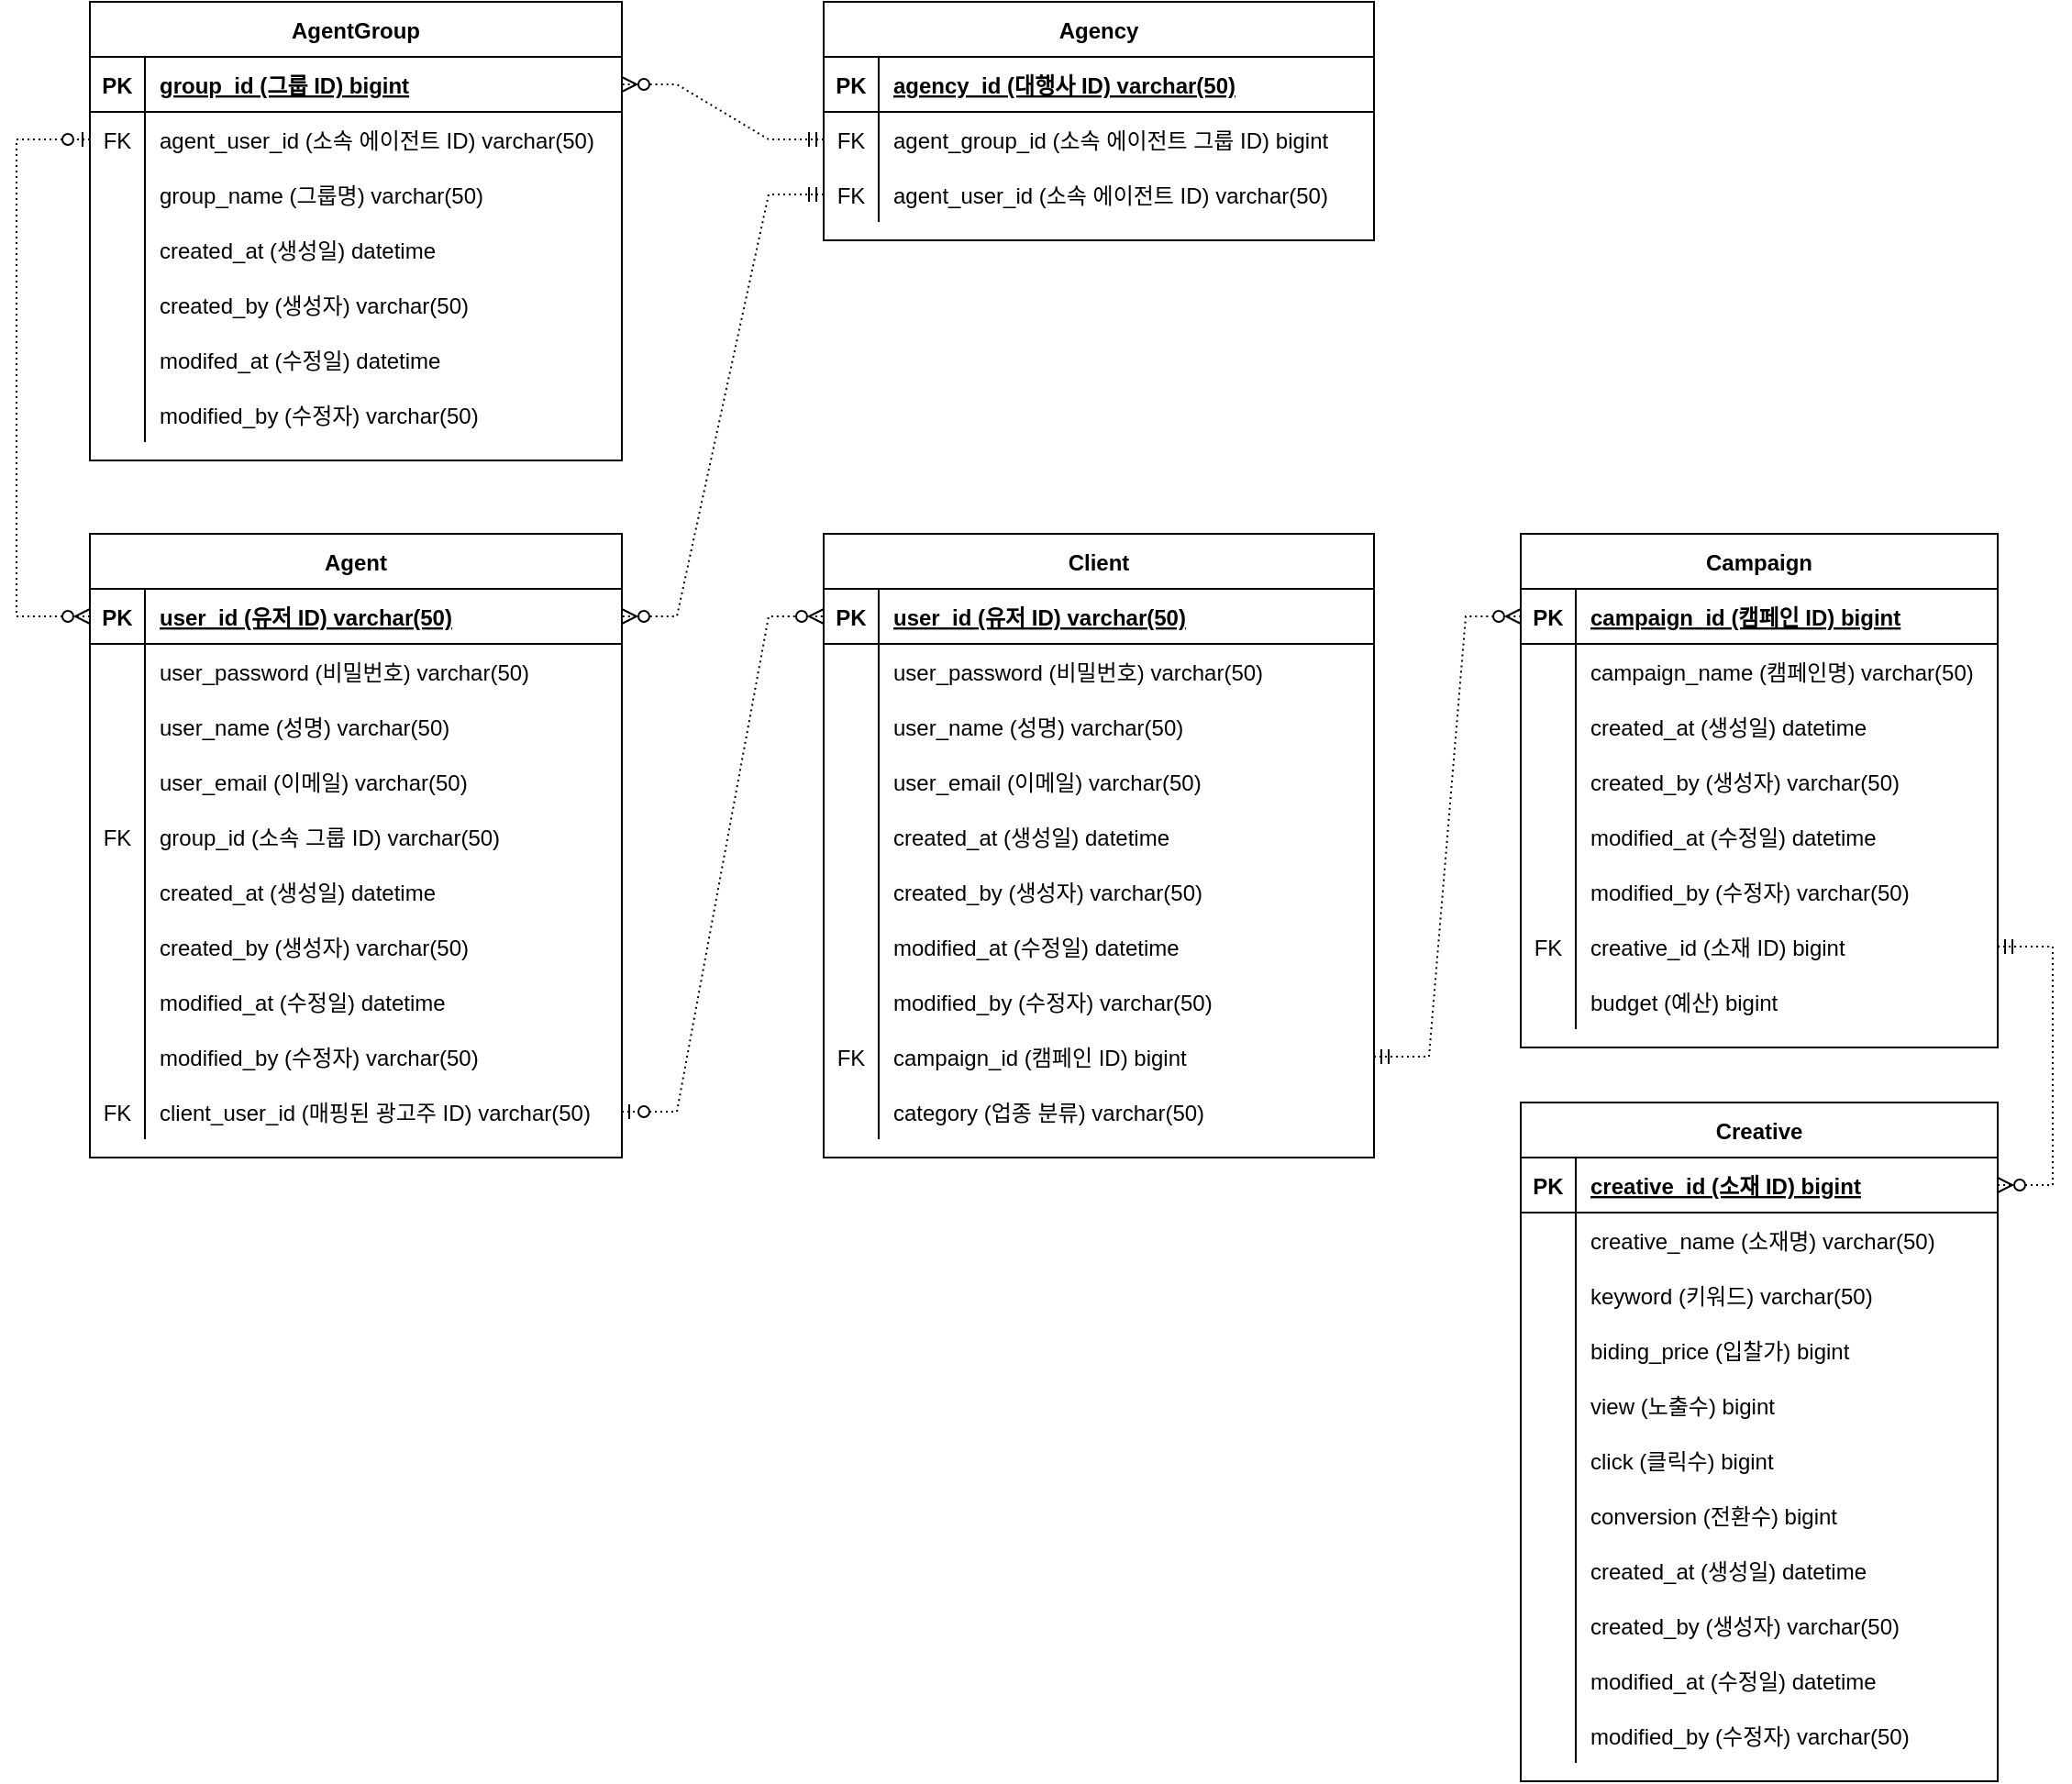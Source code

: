 <mxfile version="20.2.3" type="github">
  <diagram id="R2lEEEUBdFMjLlhIrx00" name="Page-1">
    <mxGraphModel dx="1778" dy="993" grid="1" gridSize="10" guides="1" tooltips="1" connect="1" arrows="1" fold="1" page="1" pageScale="1" pageWidth="850" pageHeight="1100" math="0" shadow="0" extFonts="Permanent Marker^https://fonts.googleapis.com/css?family=Permanent+Marker">
      <root>
        <mxCell id="0" />
        <mxCell id="1" parent="0" />
        <mxCell id="tr21hRnIbTpw8qnacZ-d-1" value="Agent" style="shape=table;startSize=30;container=1;collapsible=1;childLayout=tableLayout;fixedRows=1;rowLines=0;fontStyle=1;align=center;resizeLast=1;" vertex="1" parent="1">
          <mxGeometry x="90" y="370" width="290" height="340" as="geometry" />
        </mxCell>
        <mxCell id="tr21hRnIbTpw8qnacZ-d-2" value="" style="shape=tableRow;horizontal=0;startSize=0;swimlaneHead=0;swimlaneBody=0;fillColor=none;collapsible=0;dropTarget=0;points=[[0,0.5],[1,0.5]];portConstraint=eastwest;top=0;left=0;right=0;bottom=1;" vertex="1" parent="tr21hRnIbTpw8qnacZ-d-1">
          <mxGeometry y="30" width="290" height="30" as="geometry" />
        </mxCell>
        <mxCell id="tr21hRnIbTpw8qnacZ-d-3" value="PK" style="shape=partialRectangle;connectable=0;fillColor=none;top=0;left=0;bottom=0;right=0;fontStyle=1;overflow=hidden;" vertex="1" parent="tr21hRnIbTpw8qnacZ-d-2">
          <mxGeometry width="30" height="30" as="geometry">
            <mxRectangle width="30" height="30" as="alternateBounds" />
          </mxGeometry>
        </mxCell>
        <mxCell id="tr21hRnIbTpw8qnacZ-d-4" value="user_id (유저 ID) varchar(50)" style="shape=partialRectangle;connectable=0;fillColor=none;top=0;left=0;bottom=0;right=0;align=left;spacingLeft=6;fontStyle=5;overflow=hidden;" vertex="1" parent="tr21hRnIbTpw8qnacZ-d-2">
          <mxGeometry x="30" width="260" height="30" as="geometry">
            <mxRectangle width="260" height="30" as="alternateBounds" />
          </mxGeometry>
        </mxCell>
        <mxCell id="tr21hRnIbTpw8qnacZ-d-5" value="" style="shape=tableRow;horizontal=0;startSize=0;swimlaneHead=0;swimlaneBody=0;fillColor=none;collapsible=0;dropTarget=0;points=[[0,0.5],[1,0.5]];portConstraint=eastwest;top=0;left=0;right=0;bottom=0;" vertex="1" parent="tr21hRnIbTpw8qnacZ-d-1">
          <mxGeometry y="60" width="290" height="30" as="geometry" />
        </mxCell>
        <mxCell id="tr21hRnIbTpw8qnacZ-d-6" value="" style="shape=partialRectangle;connectable=0;fillColor=none;top=0;left=0;bottom=0;right=0;editable=1;overflow=hidden;" vertex="1" parent="tr21hRnIbTpw8qnacZ-d-5">
          <mxGeometry width="30" height="30" as="geometry">
            <mxRectangle width="30" height="30" as="alternateBounds" />
          </mxGeometry>
        </mxCell>
        <mxCell id="tr21hRnIbTpw8qnacZ-d-7" value="user_password (비밀번호) varchar(50)" style="shape=partialRectangle;connectable=0;fillColor=none;top=0;left=0;bottom=0;right=0;align=left;spacingLeft=6;overflow=hidden;" vertex="1" parent="tr21hRnIbTpw8qnacZ-d-5">
          <mxGeometry x="30" width="260" height="30" as="geometry">
            <mxRectangle width="260" height="30" as="alternateBounds" />
          </mxGeometry>
        </mxCell>
        <mxCell id="tr21hRnIbTpw8qnacZ-d-8" value="" style="shape=tableRow;horizontal=0;startSize=0;swimlaneHead=0;swimlaneBody=0;fillColor=none;collapsible=0;dropTarget=0;points=[[0,0.5],[1,0.5]];portConstraint=eastwest;top=0;left=0;right=0;bottom=0;" vertex="1" parent="tr21hRnIbTpw8qnacZ-d-1">
          <mxGeometry y="90" width="290" height="30" as="geometry" />
        </mxCell>
        <mxCell id="tr21hRnIbTpw8qnacZ-d-9" value="" style="shape=partialRectangle;connectable=0;fillColor=none;top=0;left=0;bottom=0;right=0;editable=1;overflow=hidden;" vertex="1" parent="tr21hRnIbTpw8qnacZ-d-8">
          <mxGeometry width="30" height="30" as="geometry">
            <mxRectangle width="30" height="30" as="alternateBounds" />
          </mxGeometry>
        </mxCell>
        <mxCell id="tr21hRnIbTpw8qnacZ-d-10" value="user_name (성명) varchar(50)" style="shape=partialRectangle;connectable=0;fillColor=none;top=0;left=0;bottom=0;right=0;align=left;spacingLeft=6;overflow=hidden;" vertex="1" parent="tr21hRnIbTpw8qnacZ-d-8">
          <mxGeometry x="30" width="260" height="30" as="geometry">
            <mxRectangle width="260" height="30" as="alternateBounds" />
          </mxGeometry>
        </mxCell>
        <mxCell id="tr21hRnIbTpw8qnacZ-d-11" value="" style="shape=tableRow;horizontal=0;startSize=0;swimlaneHead=0;swimlaneBody=0;fillColor=none;collapsible=0;dropTarget=0;points=[[0,0.5],[1,0.5]];portConstraint=eastwest;top=0;left=0;right=0;bottom=0;" vertex="1" parent="tr21hRnIbTpw8qnacZ-d-1">
          <mxGeometry y="120" width="290" height="30" as="geometry" />
        </mxCell>
        <mxCell id="tr21hRnIbTpw8qnacZ-d-12" value="" style="shape=partialRectangle;connectable=0;fillColor=none;top=0;left=0;bottom=0;right=0;editable=1;overflow=hidden;" vertex="1" parent="tr21hRnIbTpw8qnacZ-d-11">
          <mxGeometry width="30" height="30" as="geometry">
            <mxRectangle width="30" height="30" as="alternateBounds" />
          </mxGeometry>
        </mxCell>
        <mxCell id="tr21hRnIbTpw8qnacZ-d-13" value="user_email (이메일) varchar(50)" style="shape=partialRectangle;connectable=0;fillColor=none;top=0;left=0;bottom=0;right=0;align=left;spacingLeft=6;overflow=hidden;" vertex="1" parent="tr21hRnIbTpw8qnacZ-d-11">
          <mxGeometry x="30" width="260" height="30" as="geometry">
            <mxRectangle width="260" height="30" as="alternateBounds" />
          </mxGeometry>
        </mxCell>
        <mxCell id="tr21hRnIbTpw8qnacZ-d-23" value="" style="shape=tableRow;horizontal=0;startSize=0;swimlaneHead=0;swimlaneBody=0;fillColor=none;collapsible=0;dropTarget=0;points=[[0,0.5],[1,0.5]];portConstraint=eastwest;top=0;left=0;right=0;bottom=0;" vertex="1" parent="tr21hRnIbTpw8qnacZ-d-1">
          <mxGeometry y="150" width="290" height="30" as="geometry" />
        </mxCell>
        <mxCell id="tr21hRnIbTpw8qnacZ-d-24" value="FK" style="shape=partialRectangle;connectable=0;fillColor=none;top=0;left=0;bottom=0;right=0;editable=1;overflow=hidden;" vertex="1" parent="tr21hRnIbTpw8qnacZ-d-23">
          <mxGeometry width="30" height="30" as="geometry">
            <mxRectangle width="30" height="30" as="alternateBounds" />
          </mxGeometry>
        </mxCell>
        <mxCell id="tr21hRnIbTpw8qnacZ-d-25" value="group_id (소속 그룹 ID) varchar(50)" style="shape=partialRectangle;connectable=0;fillColor=none;top=0;left=0;bottom=0;right=0;align=left;spacingLeft=6;overflow=hidden;" vertex="1" parent="tr21hRnIbTpw8qnacZ-d-23">
          <mxGeometry x="30" width="260" height="30" as="geometry">
            <mxRectangle width="260" height="30" as="alternateBounds" />
          </mxGeometry>
        </mxCell>
        <mxCell id="tr21hRnIbTpw8qnacZ-d-42" value="" style="shape=tableRow;horizontal=0;startSize=0;swimlaneHead=0;swimlaneBody=0;fillColor=none;collapsible=0;dropTarget=0;points=[[0,0.5],[1,0.5]];portConstraint=eastwest;top=0;left=0;right=0;bottom=0;" vertex="1" parent="tr21hRnIbTpw8qnacZ-d-1">
          <mxGeometry y="180" width="290" height="30" as="geometry" />
        </mxCell>
        <mxCell id="tr21hRnIbTpw8qnacZ-d-43" value="" style="shape=partialRectangle;connectable=0;fillColor=none;top=0;left=0;bottom=0;right=0;editable=1;overflow=hidden;" vertex="1" parent="tr21hRnIbTpw8qnacZ-d-42">
          <mxGeometry width="30" height="30" as="geometry">
            <mxRectangle width="30" height="30" as="alternateBounds" />
          </mxGeometry>
        </mxCell>
        <mxCell id="tr21hRnIbTpw8qnacZ-d-44" value="created_at (생성일) datetime" style="shape=partialRectangle;connectable=0;fillColor=none;top=0;left=0;bottom=0;right=0;align=left;spacingLeft=6;overflow=hidden;" vertex="1" parent="tr21hRnIbTpw8qnacZ-d-42">
          <mxGeometry x="30" width="260" height="30" as="geometry">
            <mxRectangle width="260" height="30" as="alternateBounds" />
          </mxGeometry>
        </mxCell>
        <mxCell id="tr21hRnIbTpw8qnacZ-d-45" value="" style="shape=tableRow;horizontal=0;startSize=0;swimlaneHead=0;swimlaneBody=0;fillColor=none;collapsible=0;dropTarget=0;points=[[0,0.5],[1,0.5]];portConstraint=eastwest;top=0;left=0;right=0;bottom=0;" vertex="1" parent="tr21hRnIbTpw8qnacZ-d-1">
          <mxGeometry y="210" width="290" height="30" as="geometry" />
        </mxCell>
        <mxCell id="tr21hRnIbTpw8qnacZ-d-46" value="" style="shape=partialRectangle;connectable=0;fillColor=none;top=0;left=0;bottom=0;right=0;editable=1;overflow=hidden;" vertex="1" parent="tr21hRnIbTpw8qnacZ-d-45">
          <mxGeometry width="30" height="30" as="geometry">
            <mxRectangle width="30" height="30" as="alternateBounds" />
          </mxGeometry>
        </mxCell>
        <mxCell id="tr21hRnIbTpw8qnacZ-d-47" value="created_by (생성자) varchar(50)" style="shape=partialRectangle;connectable=0;fillColor=none;top=0;left=0;bottom=0;right=0;align=left;spacingLeft=6;overflow=hidden;" vertex="1" parent="tr21hRnIbTpw8qnacZ-d-45">
          <mxGeometry x="30" width="260" height="30" as="geometry">
            <mxRectangle width="260" height="30" as="alternateBounds" />
          </mxGeometry>
        </mxCell>
        <mxCell id="tr21hRnIbTpw8qnacZ-d-48" value="" style="shape=tableRow;horizontal=0;startSize=0;swimlaneHead=0;swimlaneBody=0;fillColor=none;collapsible=0;dropTarget=0;points=[[0,0.5],[1,0.5]];portConstraint=eastwest;top=0;left=0;right=0;bottom=0;" vertex="1" parent="tr21hRnIbTpw8qnacZ-d-1">
          <mxGeometry y="240" width="290" height="30" as="geometry" />
        </mxCell>
        <mxCell id="tr21hRnIbTpw8qnacZ-d-49" value="" style="shape=partialRectangle;connectable=0;fillColor=none;top=0;left=0;bottom=0;right=0;editable=1;overflow=hidden;" vertex="1" parent="tr21hRnIbTpw8qnacZ-d-48">
          <mxGeometry width="30" height="30" as="geometry">
            <mxRectangle width="30" height="30" as="alternateBounds" />
          </mxGeometry>
        </mxCell>
        <mxCell id="tr21hRnIbTpw8qnacZ-d-50" value="modified_at (수정일) datetime" style="shape=partialRectangle;connectable=0;fillColor=none;top=0;left=0;bottom=0;right=0;align=left;spacingLeft=6;overflow=hidden;" vertex="1" parent="tr21hRnIbTpw8qnacZ-d-48">
          <mxGeometry x="30" width="260" height="30" as="geometry">
            <mxRectangle width="260" height="30" as="alternateBounds" />
          </mxGeometry>
        </mxCell>
        <mxCell id="tr21hRnIbTpw8qnacZ-d-51" value="" style="shape=tableRow;horizontal=0;startSize=0;swimlaneHead=0;swimlaneBody=0;fillColor=none;collapsible=0;dropTarget=0;points=[[0,0.5],[1,0.5]];portConstraint=eastwest;top=0;left=0;right=0;bottom=0;" vertex="1" parent="tr21hRnIbTpw8qnacZ-d-1">
          <mxGeometry y="270" width="290" height="30" as="geometry" />
        </mxCell>
        <mxCell id="tr21hRnIbTpw8qnacZ-d-52" value="" style="shape=partialRectangle;connectable=0;fillColor=none;top=0;left=0;bottom=0;right=0;editable=1;overflow=hidden;" vertex="1" parent="tr21hRnIbTpw8qnacZ-d-51">
          <mxGeometry width="30" height="30" as="geometry">
            <mxRectangle width="30" height="30" as="alternateBounds" />
          </mxGeometry>
        </mxCell>
        <mxCell id="tr21hRnIbTpw8qnacZ-d-53" value="modified_by (수정자) varchar(50)" style="shape=partialRectangle;connectable=0;fillColor=none;top=0;left=0;bottom=0;right=0;align=left;spacingLeft=6;overflow=hidden;" vertex="1" parent="tr21hRnIbTpw8qnacZ-d-51">
          <mxGeometry x="30" width="260" height="30" as="geometry">
            <mxRectangle width="260" height="30" as="alternateBounds" />
          </mxGeometry>
        </mxCell>
        <mxCell id="tr21hRnIbTpw8qnacZ-d-186" value="" style="shape=tableRow;horizontal=0;startSize=0;swimlaneHead=0;swimlaneBody=0;fillColor=none;collapsible=0;dropTarget=0;points=[[0,0.5],[1,0.5]];portConstraint=eastwest;top=0;left=0;right=0;bottom=0;" vertex="1" parent="tr21hRnIbTpw8qnacZ-d-1">
          <mxGeometry y="300" width="290" height="30" as="geometry" />
        </mxCell>
        <mxCell id="tr21hRnIbTpw8qnacZ-d-187" value="FK" style="shape=partialRectangle;connectable=0;fillColor=none;top=0;left=0;bottom=0;right=0;editable=1;overflow=hidden;" vertex="1" parent="tr21hRnIbTpw8qnacZ-d-186">
          <mxGeometry width="30" height="30" as="geometry">
            <mxRectangle width="30" height="30" as="alternateBounds" />
          </mxGeometry>
        </mxCell>
        <mxCell id="tr21hRnIbTpw8qnacZ-d-188" value="client_user_id (매핑된 광고주 ID) varchar(50)" style="shape=partialRectangle;connectable=0;fillColor=none;top=0;left=0;bottom=0;right=0;align=left;spacingLeft=6;overflow=hidden;" vertex="1" parent="tr21hRnIbTpw8qnacZ-d-186">
          <mxGeometry x="30" width="260" height="30" as="geometry">
            <mxRectangle width="260" height="30" as="alternateBounds" />
          </mxGeometry>
        </mxCell>
        <mxCell id="tr21hRnIbTpw8qnacZ-d-26" value="AgentGroup" style="shape=table;startSize=30;container=1;collapsible=1;childLayout=tableLayout;fixedRows=1;rowLines=0;fontStyle=1;align=center;resizeLast=1;" vertex="1" parent="1">
          <mxGeometry x="90" y="80" width="290" height="250" as="geometry" />
        </mxCell>
        <mxCell id="tr21hRnIbTpw8qnacZ-d-27" value="" style="shape=tableRow;horizontal=0;startSize=0;swimlaneHead=0;swimlaneBody=0;fillColor=none;collapsible=0;dropTarget=0;points=[[0,0.5],[1,0.5]];portConstraint=eastwest;top=0;left=0;right=0;bottom=1;" vertex="1" parent="tr21hRnIbTpw8qnacZ-d-26">
          <mxGeometry y="30" width="290" height="30" as="geometry" />
        </mxCell>
        <mxCell id="tr21hRnIbTpw8qnacZ-d-28" value="PK" style="shape=partialRectangle;connectable=0;fillColor=none;top=0;left=0;bottom=0;right=0;fontStyle=1;overflow=hidden;" vertex="1" parent="tr21hRnIbTpw8qnacZ-d-27">
          <mxGeometry width="30" height="30" as="geometry">
            <mxRectangle width="30" height="30" as="alternateBounds" />
          </mxGeometry>
        </mxCell>
        <mxCell id="tr21hRnIbTpw8qnacZ-d-29" value="group_id (그룹 ID) bigint" style="shape=partialRectangle;connectable=0;fillColor=none;top=0;left=0;bottom=0;right=0;align=left;spacingLeft=6;fontStyle=5;overflow=hidden;" vertex="1" parent="tr21hRnIbTpw8qnacZ-d-27">
          <mxGeometry x="30" width="260" height="30" as="geometry">
            <mxRectangle width="260" height="30" as="alternateBounds" />
          </mxGeometry>
        </mxCell>
        <mxCell id="tr21hRnIbTpw8qnacZ-d-30" value="" style="shape=tableRow;horizontal=0;startSize=0;swimlaneHead=0;swimlaneBody=0;fillColor=none;collapsible=0;dropTarget=0;points=[[0,0.5],[1,0.5]];portConstraint=eastwest;top=0;left=0;right=0;bottom=0;" vertex="1" parent="tr21hRnIbTpw8qnacZ-d-26">
          <mxGeometry y="60" width="290" height="30" as="geometry" />
        </mxCell>
        <mxCell id="tr21hRnIbTpw8qnacZ-d-31" value="FK" style="shape=partialRectangle;connectable=0;fillColor=none;top=0;left=0;bottom=0;right=0;editable=1;overflow=hidden;" vertex="1" parent="tr21hRnIbTpw8qnacZ-d-30">
          <mxGeometry width="30" height="30" as="geometry">
            <mxRectangle width="30" height="30" as="alternateBounds" />
          </mxGeometry>
        </mxCell>
        <mxCell id="tr21hRnIbTpw8qnacZ-d-32" value="agent_user_id (소속 에이전트 ID) varchar(50)" style="shape=partialRectangle;connectable=0;fillColor=none;top=0;left=0;bottom=0;right=0;align=left;spacingLeft=6;overflow=hidden;" vertex="1" parent="tr21hRnIbTpw8qnacZ-d-30">
          <mxGeometry x="30" width="260" height="30" as="geometry">
            <mxRectangle width="260" height="30" as="alternateBounds" />
          </mxGeometry>
        </mxCell>
        <mxCell id="tr21hRnIbTpw8qnacZ-d-33" value="" style="shape=tableRow;horizontal=0;startSize=0;swimlaneHead=0;swimlaneBody=0;fillColor=none;collapsible=0;dropTarget=0;points=[[0,0.5],[1,0.5]];portConstraint=eastwest;top=0;left=0;right=0;bottom=0;" vertex="1" parent="tr21hRnIbTpw8qnacZ-d-26">
          <mxGeometry y="90" width="290" height="30" as="geometry" />
        </mxCell>
        <mxCell id="tr21hRnIbTpw8qnacZ-d-34" value="" style="shape=partialRectangle;connectable=0;fillColor=none;top=0;left=0;bottom=0;right=0;editable=1;overflow=hidden;" vertex="1" parent="tr21hRnIbTpw8qnacZ-d-33">
          <mxGeometry width="30" height="30" as="geometry">
            <mxRectangle width="30" height="30" as="alternateBounds" />
          </mxGeometry>
        </mxCell>
        <mxCell id="tr21hRnIbTpw8qnacZ-d-35" value="group_name (그룹명) varchar(50)" style="shape=partialRectangle;connectable=0;fillColor=none;top=0;left=0;bottom=0;right=0;align=left;spacingLeft=6;overflow=hidden;" vertex="1" parent="tr21hRnIbTpw8qnacZ-d-33">
          <mxGeometry x="30" width="260" height="30" as="geometry">
            <mxRectangle width="260" height="30" as="alternateBounds" />
          </mxGeometry>
        </mxCell>
        <mxCell id="tr21hRnIbTpw8qnacZ-d-36" value="" style="shape=tableRow;horizontal=0;startSize=0;swimlaneHead=0;swimlaneBody=0;fillColor=none;collapsible=0;dropTarget=0;points=[[0,0.5],[1,0.5]];portConstraint=eastwest;top=0;left=0;right=0;bottom=0;" vertex="1" parent="tr21hRnIbTpw8qnacZ-d-26">
          <mxGeometry y="120" width="290" height="30" as="geometry" />
        </mxCell>
        <mxCell id="tr21hRnIbTpw8qnacZ-d-37" value="" style="shape=partialRectangle;connectable=0;fillColor=none;top=0;left=0;bottom=0;right=0;editable=1;overflow=hidden;" vertex="1" parent="tr21hRnIbTpw8qnacZ-d-36">
          <mxGeometry width="30" height="30" as="geometry">
            <mxRectangle width="30" height="30" as="alternateBounds" />
          </mxGeometry>
        </mxCell>
        <mxCell id="tr21hRnIbTpw8qnacZ-d-38" value="created_at (생성일) datetime" style="shape=partialRectangle;connectable=0;fillColor=none;top=0;left=0;bottom=0;right=0;align=left;spacingLeft=6;overflow=hidden;" vertex="1" parent="tr21hRnIbTpw8qnacZ-d-36">
          <mxGeometry x="30" width="260" height="30" as="geometry">
            <mxRectangle width="260" height="30" as="alternateBounds" />
          </mxGeometry>
        </mxCell>
        <mxCell id="tr21hRnIbTpw8qnacZ-d-39" value="" style="shape=tableRow;horizontal=0;startSize=0;swimlaneHead=0;swimlaneBody=0;fillColor=none;collapsible=0;dropTarget=0;points=[[0,0.5],[1,0.5]];portConstraint=eastwest;top=0;left=0;right=0;bottom=0;" vertex="1" parent="tr21hRnIbTpw8qnacZ-d-26">
          <mxGeometry y="150" width="290" height="30" as="geometry" />
        </mxCell>
        <mxCell id="tr21hRnIbTpw8qnacZ-d-40" value="" style="shape=partialRectangle;connectable=0;fillColor=none;top=0;left=0;bottom=0;right=0;editable=1;overflow=hidden;" vertex="1" parent="tr21hRnIbTpw8qnacZ-d-39">
          <mxGeometry width="30" height="30" as="geometry">
            <mxRectangle width="30" height="30" as="alternateBounds" />
          </mxGeometry>
        </mxCell>
        <mxCell id="tr21hRnIbTpw8qnacZ-d-41" value="created_by (생성자) varchar(50)" style="shape=partialRectangle;connectable=0;fillColor=none;top=0;left=0;bottom=0;right=0;align=left;spacingLeft=6;overflow=hidden;" vertex="1" parent="tr21hRnIbTpw8qnacZ-d-39">
          <mxGeometry x="30" width="260" height="30" as="geometry">
            <mxRectangle width="260" height="30" as="alternateBounds" />
          </mxGeometry>
        </mxCell>
        <mxCell id="tr21hRnIbTpw8qnacZ-d-94" value="" style="shape=tableRow;horizontal=0;startSize=0;swimlaneHead=0;swimlaneBody=0;fillColor=none;collapsible=0;dropTarget=0;points=[[0,0.5],[1,0.5]];portConstraint=eastwest;top=0;left=0;right=0;bottom=0;" vertex="1" parent="tr21hRnIbTpw8qnacZ-d-26">
          <mxGeometry y="180" width="290" height="30" as="geometry" />
        </mxCell>
        <mxCell id="tr21hRnIbTpw8qnacZ-d-95" value="" style="shape=partialRectangle;connectable=0;fillColor=none;top=0;left=0;bottom=0;right=0;editable=1;overflow=hidden;" vertex="1" parent="tr21hRnIbTpw8qnacZ-d-94">
          <mxGeometry width="30" height="30" as="geometry">
            <mxRectangle width="30" height="30" as="alternateBounds" />
          </mxGeometry>
        </mxCell>
        <mxCell id="tr21hRnIbTpw8qnacZ-d-96" value="modifed_at (수정일) datetime" style="shape=partialRectangle;connectable=0;fillColor=none;top=0;left=0;bottom=0;right=0;align=left;spacingLeft=6;overflow=hidden;" vertex="1" parent="tr21hRnIbTpw8qnacZ-d-94">
          <mxGeometry x="30" width="260" height="30" as="geometry">
            <mxRectangle width="260" height="30" as="alternateBounds" />
          </mxGeometry>
        </mxCell>
        <mxCell id="tr21hRnIbTpw8qnacZ-d-106" value="" style="shape=tableRow;horizontal=0;startSize=0;swimlaneHead=0;swimlaneBody=0;fillColor=none;collapsible=0;dropTarget=0;points=[[0,0.5],[1,0.5]];portConstraint=eastwest;top=0;left=0;right=0;bottom=0;" vertex="1" parent="tr21hRnIbTpw8qnacZ-d-26">
          <mxGeometry y="210" width="290" height="30" as="geometry" />
        </mxCell>
        <mxCell id="tr21hRnIbTpw8qnacZ-d-107" value="" style="shape=partialRectangle;connectable=0;fillColor=none;top=0;left=0;bottom=0;right=0;editable=1;overflow=hidden;" vertex="1" parent="tr21hRnIbTpw8qnacZ-d-106">
          <mxGeometry width="30" height="30" as="geometry">
            <mxRectangle width="30" height="30" as="alternateBounds" />
          </mxGeometry>
        </mxCell>
        <mxCell id="tr21hRnIbTpw8qnacZ-d-108" value="modified_by (수정자) varchar(50)" style="shape=partialRectangle;connectable=0;fillColor=none;top=0;left=0;bottom=0;right=0;align=left;spacingLeft=6;overflow=hidden;" vertex="1" parent="tr21hRnIbTpw8qnacZ-d-106">
          <mxGeometry x="30" width="260" height="30" as="geometry">
            <mxRectangle width="260" height="30" as="alternateBounds" />
          </mxGeometry>
        </mxCell>
        <mxCell id="tr21hRnIbTpw8qnacZ-d-115" value="" style="edgeStyle=elbowEdgeStyle;fontSize=12;html=1;endArrow=ERzeroToMany;startArrow=ERzeroToOne;rounded=0;entryX=0;entryY=0.5;entryDx=0;entryDy=0;dashed=1;dashPattern=1 2;exitX=0;exitY=0.5;exitDx=0;exitDy=0;" edge="1" parent="1" source="tr21hRnIbTpw8qnacZ-d-30" target="tr21hRnIbTpw8qnacZ-d-2">
          <mxGeometry width="100" height="100" relative="1" as="geometry">
            <mxPoint x="10" y="330" as="sourcePoint" />
            <mxPoint x="50" y="480" as="targetPoint" />
            <Array as="points">
              <mxPoint x="50" y="280" />
              <mxPoint x="-40" y="300" />
              <mxPoint x="-100" y="230" />
              <mxPoint x="-340" y="300" />
            </Array>
          </mxGeometry>
        </mxCell>
        <mxCell id="tr21hRnIbTpw8qnacZ-d-129" value="Client" style="shape=table;startSize=30;container=1;collapsible=1;childLayout=tableLayout;fixedRows=1;rowLines=0;fontStyle=1;align=center;resizeLast=1;" vertex="1" parent="1">
          <mxGeometry x="490" y="370" width="300" height="340" as="geometry" />
        </mxCell>
        <mxCell id="tr21hRnIbTpw8qnacZ-d-130" value="" style="shape=tableRow;horizontal=0;startSize=0;swimlaneHead=0;swimlaneBody=0;fillColor=none;collapsible=0;dropTarget=0;points=[[0,0.5],[1,0.5]];portConstraint=eastwest;top=0;left=0;right=0;bottom=1;" vertex="1" parent="tr21hRnIbTpw8qnacZ-d-129">
          <mxGeometry y="30" width="300" height="30" as="geometry" />
        </mxCell>
        <mxCell id="tr21hRnIbTpw8qnacZ-d-131" value="PK" style="shape=partialRectangle;connectable=0;fillColor=none;top=0;left=0;bottom=0;right=0;fontStyle=1;overflow=hidden;" vertex="1" parent="tr21hRnIbTpw8qnacZ-d-130">
          <mxGeometry width="30" height="30" as="geometry">
            <mxRectangle width="30" height="30" as="alternateBounds" />
          </mxGeometry>
        </mxCell>
        <mxCell id="tr21hRnIbTpw8qnacZ-d-132" value="user_id (유저 ID) varchar(50)" style="shape=partialRectangle;connectable=0;fillColor=none;top=0;left=0;bottom=0;right=0;align=left;spacingLeft=6;fontStyle=5;overflow=hidden;" vertex="1" parent="tr21hRnIbTpw8qnacZ-d-130">
          <mxGeometry x="30" width="270" height="30" as="geometry">
            <mxRectangle width="270" height="30" as="alternateBounds" />
          </mxGeometry>
        </mxCell>
        <mxCell id="tr21hRnIbTpw8qnacZ-d-133" value="" style="shape=tableRow;horizontal=0;startSize=0;swimlaneHead=0;swimlaneBody=0;fillColor=none;collapsible=0;dropTarget=0;points=[[0,0.5],[1,0.5]];portConstraint=eastwest;top=0;left=0;right=0;bottom=0;" vertex="1" parent="tr21hRnIbTpw8qnacZ-d-129">
          <mxGeometry y="60" width="300" height="30" as="geometry" />
        </mxCell>
        <mxCell id="tr21hRnIbTpw8qnacZ-d-134" value="" style="shape=partialRectangle;connectable=0;fillColor=none;top=0;left=0;bottom=0;right=0;editable=1;overflow=hidden;" vertex="1" parent="tr21hRnIbTpw8qnacZ-d-133">
          <mxGeometry width="30" height="30" as="geometry">
            <mxRectangle width="30" height="30" as="alternateBounds" />
          </mxGeometry>
        </mxCell>
        <mxCell id="tr21hRnIbTpw8qnacZ-d-135" value="user_password (비밀번호) varchar(50)" style="shape=partialRectangle;connectable=0;fillColor=none;top=0;left=0;bottom=0;right=0;align=left;spacingLeft=6;overflow=hidden;" vertex="1" parent="tr21hRnIbTpw8qnacZ-d-133">
          <mxGeometry x="30" width="270" height="30" as="geometry">
            <mxRectangle width="270" height="30" as="alternateBounds" />
          </mxGeometry>
        </mxCell>
        <mxCell id="tr21hRnIbTpw8qnacZ-d-136" value="" style="shape=tableRow;horizontal=0;startSize=0;swimlaneHead=0;swimlaneBody=0;fillColor=none;collapsible=0;dropTarget=0;points=[[0,0.5],[1,0.5]];portConstraint=eastwest;top=0;left=0;right=0;bottom=0;" vertex="1" parent="tr21hRnIbTpw8qnacZ-d-129">
          <mxGeometry y="90" width="300" height="30" as="geometry" />
        </mxCell>
        <mxCell id="tr21hRnIbTpw8qnacZ-d-137" value="" style="shape=partialRectangle;connectable=0;fillColor=none;top=0;left=0;bottom=0;right=0;editable=1;overflow=hidden;" vertex="1" parent="tr21hRnIbTpw8qnacZ-d-136">
          <mxGeometry width="30" height="30" as="geometry">
            <mxRectangle width="30" height="30" as="alternateBounds" />
          </mxGeometry>
        </mxCell>
        <mxCell id="tr21hRnIbTpw8qnacZ-d-138" value="user_name (성명) varchar(50)" style="shape=partialRectangle;connectable=0;fillColor=none;top=0;left=0;bottom=0;right=0;align=left;spacingLeft=6;overflow=hidden;" vertex="1" parent="tr21hRnIbTpw8qnacZ-d-136">
          <mxGeometry x="30" width="270" height="30" as="geometry">
            <mxRectangle width="270" height="30" as="alternateBounds" />
          </mxGeometry>
        </mxCell>
        <mxCell id="tr21hRnIbTpw8qnacZ-d-139" value="" style="shape=tableRow;horizontal=0;startSize=0;swimlaneHead=0;swimlaneBody=0;fillColor=none;collapsible=0;dropTarget=0;points=[[0,0.5],[1,0.5]];portConstraint=eastwest;top=0;left=0;right=0;bottom=0;" vertex="1" parent="tr21hRnIbTpw8qnacZ-d-129">
          <mxGeometry y="120" width="300" height="30" as="geometry" />
        </mxCell>
        <mxCell id="tr21hRnIbTpw8qnacZ-d-140" value="" style="shape=partialRectangle;connectable=0;fillColor=none;top=0;left=0;bottom=0;right=0;editable=1;overflow=hidden;" vertex="1" parent="tr21hRnIbTpw8qnacZ-d-139">
          <mxGeometry width="30" height="30" as="geometry">
            <mxRectangle width="30" height="30" as="alternateBounds" />
          </mxGeometry>
        </mxCell>
        <mxCell id="tr21hRnIbTpw8qnacZ-d-141" value="user_email (이메일) varchar(50)" style="shape=partialRectangle;connectable=0;fillColor=none;top=0;left=0;bottom=0;right=0;align=left;spacingLeft=6;overflow=hidden;" vertex="1" parent="tr21hRnIbTpw8qnacZ-d-139">
          <mxGeometry x="30" width="270" height="30" as="geometry">
            <mxRectangle width="270" height="30" as="alternateBounds" />
          </mxGeometry>
        </mxCell>
        <mxCell id="tr21hRnIbTpw8qnacZ-d-145" value="" style="shape=tableRow;horizontal=0;startSize=0;swimlaneHead=0;swimlaneBody=0;fillColor=none;collapsible=0;dropTarget=0;points=[[0,0.5],[1,0.5]];portConstraint=eastwest;top=0;left=0;right=0;bottom=0;" vertex="1" parent="tr21hRnIbTpw8qnacZ-d-129">
          <mxGeometry y="150" width="300" height="30" as="geometry" />
        </mxCell>
        <mxCell id="tr21hRnIbTpw8qnacZ-d-146" value="" style="shape=partialRectangle;connectable=0;fillColor=none;top=0;left=0;bottom=0;right=0;editable=1;overflow=hidden;" vertex="1" parent="tr21hRnIbTpw8qnacZ-d-145">
          <mxGeometry width="30" height="30" as="geometry">
            <mxRectangle width="30" height="30" as="alternateBounds" />
          </mxGeometry>
        </mxCell>
        <mxCell id="tr21hRnIbTpw8qnacZ-d-147" value="created_at (생성일) datetime" style="shape=partialRectangle;connectable=0;fillColor=none;top=0;left=0;bottom=0;right=0;align=left;spacingLeft=6;overflow=hidden;" vertex="1" parent="tr21hRnIbTpw8qnacZ-d-145">
          <mxGeometry x="30" width="270" height="30" as="geometry">
            <mxRectangle width="270" height="30" as="alternateBounds" />
          </mxGeometry>
        </mxCell>
        <mxCell id="tr21hRnIbTpw8qnacZ-d-148" value="" style="shape=tableRow;horizontal=0;startSize=0;swimlaneHead=0;swimlaneBody=0;fillColor=none;collapsible=0;dropTarget=0;points=[[0,0.5],[1,0.5]];portConstraint=eastwest;top=0;left=0;right=0;bottom=0;" vertex="1" parent="tr21hRnIbTpw8qnacZ-d-129">
          <mxGeometry y="180" width="300" height="30" as="geometry" />
        </mxCell>
        <mxCell id="tr21hRnIbTpw8qnacZ-d-149" value="" style="shape=partialRectangle;connectable=0;fillColor=none;top=0;left=0;bottom=0;right=0;editable=1;overflow=hidden;" vertex="1" parent="tr21hRnIbTpw8qnacZ-d-148">
          <mxGeometry width="30" height="30" as="geometry">
            <mxRectangle width="30" height="30" as="alternateBounds" />
          </mxGeometry>
        </mxCell>
        <mxCell id="tr21hRnIbTpw8qnacZ-d-150" value="created_by (생성자) varchar(50)" style="shape=partialRectangle;connectable=0;fillColor=none;top=0;left=0;bottom=0;right=0;align=left;spacingLeft=6;overflow=hidden;" vertex="1" parent="tr21hRnIbTpw8qnacZ-d-148">
          <mxGeometry x="30" width="270" height="30" as="geometry">
            <mxRectangle width="270" height="30" as="alternateBounds" />
          </mxGeometry>
        </mxCell>
        <mxCell id="tr21hRnIbTpw8qnacZ-d-151" value="" style="shape=tableRow;horizontal=0;startSize=0;swimlaneHead=0;swimlaneBody=0;fillColor=none;collapsible=0;dropTarget=0;points=[[0,0.5],[1,0.5]];portConstraint=eastwest;top=0;left=0;right=0;bottom=0;" vertex="1" parent="tr21hRnIbTpw8qnacZ-d-129">
          <mxGeometry y="210" width="300" height="30" as="geometry" />
        </mxCell>
        <mxCell id="tr21hRnIbTpw8qnacZ-d-152" value="" style="shape=partialRectangle;connectable=0;fillColor=none;top=0;left=0;bottom=0;right=0;editable=1;overflow=hidden;" vertex="1" parent="tr21hRnIbTpw8qnacZ-d-151">
          <mxGeometry width="30" height="30" as="geometry">
            <mxRectangle width="30" height="30" as="alternateBounds" />
          </mxGeometry>
        </mxCell>
        <mxCell id="tr21hRnIbTpw8qnacZ-d-153" value="modified_at (수정일) datetime" style="shape=partialRectangle;connectable=0;fillColor=none;top=0;left=0;bottom=0;right=0;align=left;spacingLeft=6;overflow=hidden;" vertex="1" parent="tr21hRnIbTpw8qnacZ-d-151">
          <mxGeometry x="30" width="270" height="30" as="geometry">
            <mxRectangle width="270" height="30" as="alternateBounds" />
          </mxGeometry>
        </mxCell>
        <mxCell id="tr21hRnIbTpw8qnacZ-d-154" value="" style="shape=tableRow;horizontal=0;startSize=0;swimlaneHead=0;swimlaneBody=0;fillColor=none;collapsible=0;dropTarget=0;points=[[0,0.5],[1,0.5]];portConstraint=eastwest;top=0;left=0;right=0;bottom=0;" vertex="1" parent="tr21hRnIbTpw8qnacZ-d-129">
          <mxGeometry y="240" width="300" height="30" as="geometry" />
        </mxCell>
        <mxCell id="tr21hRnIbTpw8qnacZ-d-155" value="" style="shape=partialRectangle;connectable=0;fillColor=none;top=0;left=0;bottom=0;right=0;editable=1;overflow=hidden;" vertex="1" parent="tr21hRnIbTpw8qnacZ-d-154">
          <mxGeometry width="30" height="30" as="geometry">
            <mxRectangle width="30" height="30" as="alternateBounds" />
          </mxGeometry>
        </mxCell>
        <mxCell id="tr21hRnIbTpw8qnacZ-d-156" value="modified_by (수정자) varchar(50)" style="shape=partialRectangle;connectable=0;fillColor=none;top=0;left=0;bottom=0;right=0;align=left;spacingLeft=6;overflow=hidden;" vertex="1" parent="tr21hRnIbTpw8qnacZ-d-154">
          <mxGeometry x="30" width="270" height="30" as="geometry">
            <mxRectangle width="270" height="30" as="alternateBounds" />
          </mxGeometry>
        </mxCell>
        <mxCell id="tr21hRnIbTpw8qnacZ-d-195" value="" style="shape=tableRow;horizontal=0;startSize=0;swimlaneHead=0;swimlaneBody=0;fillColor=none;collapsible=0;dropTarget=0;points=[[0,0.5],[1,0.5]];portConstraint=eastwest;top=0;left=0;right=0;bottom=0;" vertex="1" parent="tr21hRnIbTpw8qnacZ-d-129">
          <mxGeometry y="270" width="300" height="30" as="geometry" />
        </mxCell>
        <mxCell id="tr21hRnIbTpw8qnacZ-d-196" value="FK" style="shape=partialRectangle;connectable=0;fillColor=none;top=0;left=0;bottom=0;right=0;editable=1;overflow=hidden;" vertex="1" parent="tr21hRnIbTpw8qnacZ-d-195">
          <mxGeometry width="30" height="30" as="geometry">
            <mxRectangle width="30" height="30" as="alternateBounds" />
          </mxGeometry>
        </mxCell>
        <mxCell id="tr21hRnIbTpw8qnacZ-d-197" value="campaign_id (캠페인 ID) bigint" style="shape=partialRectangle;connectable=0;fillColor=none;top=0;left=0;bottom=0;right=0;align=left;spacingLeft=6;overflow=hidden;" vertex="1" parent="tr21hRnIbTpw8qnacZ-d-195">
          <mxGeometry x="30" width="270" height="30" as="geometry">
            <mxRectangle width="270" height="30" as="alternateBounds" />
          </mxGeometry>
        </mxCell>
        <mxCell id="tr21hRnIbTpw8qnacZ-d-223" value="" style="shape=tableRow;horizontal=0;startSize=0;swimlaneHead=0;swimlaneBody=0;fillColor=none;collapsible=0;dropTarget=0;points=[[0,0.5],[1,0.5]];portConstraint=eastwest;top=0;left=0;right=0;bottom=0;" vertex="1" parent="tr21hRnIbTpw8qnacZ-d-129">
          <mxGeometry y="300" width="300" height="30" as="geometry" />
        </mxCell>
        <mxCell id="tr21hRnIbTpw8qnacZ-d-224" value="" style="shape=partialRectangle;connectable=0;fillColor=none;top=0;left=0;bottom=0;right=0;editable=1;overflow=hidden;" vertex="1" parent="tr21hRnIbTpw8qnacZ-d-223">
          <mxGeometry width="30" height="30" as="geometry">
            <mxRectangle width="30" height="30" as="alternateBounds" />
          </mxGeometry>
        </mxCell>
        <mxCell id="tr21hRnIbTpw8qnacZ-d-225" value="category (업종 분류) varchar(50)" style="shape=partialRectangle;connectable=0;fillColor=none;top=0;left=0;bottom=0;right=0;align=left;spacingLeft=6;overflow=hidden;" vertex="1" parent="tr21hRnIbTpw8qnacZ-d-223">
          <mxGeometry x="30" width="270" height="30" as="geometry">
            <mxRectangle width="270" height="30" as="alternateBounds" />
          </mxGeometry>
        </mxCell>
        <mxCell id="tr21hRnIbTpw8qnacZ-d-163" value="" style="edgeStyle=entityRelationEdgeStyle;fontSize=12;html=1;endArrow=ERzeroToMany;startArrow=ERzeroToOne;rounded=0;entryX=0;entryY=0.5;entryDx=0;entryDy=0;dashed=1;dashPattern=1 2;exitX=1;exitY=0.5;exitDx=0;exitDy=0;" edge="1" parent="1" source="tr21hRnIbTpw8qnacZ-d-186" target="tr21hRnIbTpw8qnacZ-d-130">
          <mxGeometry width="100" height="100" relative="1" as="geometry">
            <mxPoint x="430" y="295" as="sourcePoint" />
            <mxPoint x="520" y="260" as="targetPoint" />
          </mxGeometry>
        </mxCell>
        <mxCell id="tr21hRnIbTpw8qnacZ-d-164" value="Agency" style="shape=table;startSize=30;container=1;collapsible=1;childLayout=tableLayout;fixedRows=1;rowLines=0;fontStyle=1;align=center;resizeLast=1;" vertex="1" parent="1">
          <mxGeometry x="490" y="80" width="300" height="130" as="geometry" />
        </mxCell>
        <mxCell id="tr21hRnIbTpw8qnacZ-d-165" value="" style="shape=tableRow;horizontal=0;startSize=0;swimlaneHead=0;swimlaneBody=0;fillColor=none;collapsible=0;dropTarget=0;points=[[0,0.5],[1,0.5]];portConstraint=eastwest;top=0;left=0;right=0;bottom=1;" vertex="1" parent="tr21hRnIbTpw8qnacZ-d-164">
          <mxGeometry y="30" width="300" height="30" as="geometry" />
        </mxCell>
        <mxCell id="tr21hRnIbTpw8qnacZ-d-166" value="PK" style="shape=partialRectangle;connectable=0;fillColor=none;top=0;left=0;bottom=0;right=0;fontStyle=1;overflow=hidden;" vertex="1" parent="tr21hRnIbTpw8qnacZ-d-165">
          <mxGeometry width="30" height="30" as="geometry">
            <mxRectangle width="30" height="30" as="alternateBounds" />
          </mxGeometry>
        </mxCell>
        <mxCell id="tr21hRnIbTpw8qnacZ-d-167" value="agency_id (대행사 ID) varchar(50)" style="shape=partialRectangle;connectable=0;fillColor=none;top=0;left=0;bottom=0;right=0;align=left;spacingLeft=6;fontStyle=5;overflow=hidden;" vertex="1" parent="tr21hRnIbTpw8qnacZ-d-165">
          <mxGeometry x="30" width="270" height="30" as="geometry">
            <mxRectangle width="270" height="30" as="alternateBounds" />
          </mxGeometry>
        </mxCell>
        <mxCell id="tr21hRnIbTpw8qnacZ-d-168" value="" style="shape=tableRow;horizontal=0;startSize=0;swimlaneHead=0;swimlaneBody=0;fillColor=none;collapsible=0;dropTarget=0;points=[[0,0.5],[1,0.5]];portConstraint=eastwest;top=0;left=0;right=0;bottom=0;" vertex="1" parent="tr21hRnIbTpw8qnacZ-d-164">
          <mxGeometry y="60" width="300" height="30" as="geometry" />
        </mxCell>
        <mxCell id="tr21hRnIbTpw8qnacZ-d-169" value="FK" style="shape=partialRectangle;connectable=0;fillColor=none;top=0;left=0;bottom=0;right=0;editable=1;overflow=hidden;" vertex="1" parent="tr21hRnIbTpw8qnacZ-d-168">
          <mxGeometry width="30" height="30" as="geometry">
            <mxRectangle width="30" height="30" as="alternateBounds" />
          </mxGeometry>
        </mxCell>
        <mxCell id="tr21hRnIbTpw8qnacZ-d-170" value="agent_group_id (소속 에이전트 그룹 ID) bigint" style="shape=partialRectangle;connectable=0;fillColor=none;top=0;left=0;bottom=0;right=0;align=left;spacingLeft=6;overflow=hidden;" vertex="1" parent="tr21hRnIbTpw8qnacZ-d-168">
          <mxGeometry x="30" width="270" height="30" as="geometry">
            <mxRectangle width="270" height="30" as="alternateBounds" />
          </mxGeometry>
        </mxCell>
        <mxCell id="tr21hRnIbTpw8qnacZ-d-174" value="" style="shape=tableRow;horizontal=0;startSize=0;swimlaneHead=0;swimlaneBody=0;fillColor=none;collapsible=0;dropTarget=0;points=[[0,0.5],[1,0.5]];portConstraint=eastwest;top=0;left=0;right=0;bottom=0;" vertex="1" parent="tr21hRnIbTpw8qnacZ-d-164">
          <mxGeometry y="90" width="300" height="30" as="geometry" />
        </mxCell>
        <mxCell id="tr21hRnIbTpw8qnacZ-d-175" value="FK" style="shape=partialRectangle;connectable=0;fillColor=none;top=0;left=0;bottom=0;right=0;editable=1;overflow=hidden;" vertex="1" parent="tr21hRnIbTpw8qnacZ-d-174">
          <mxGeometry width="30" height="30" as="geometry">
            <mxRectangle width="30" height="30" as="alternateBounds" />
          </mxGeometry>
        </mxCell>
        <mxCell id="tr21hRnIbTpw8qnacZ-d-176" value="agent_user_id (소속 에이전트 ID) varchar(50)" style="shape=partialRectangle;connectable=0;fillColor=none;top=0;left=0;bottom=0;right=0;align=left;spacingLeft=6;overflow=hidden;" vertex="1" parent="tr21hRnIbTpw8qnacZ-d-174">
          <mxGeometry x="30" width="270" height="30" as="geometry">
            <mxRectangle width="270" height="30" as="alternateBounds" />
          </mxGeometry>
        </mxCell>
        <mxCell id="tr21hRnIbTpw8qnacZ-d-189" value="" style="edgeStyle=entityRelationEdgeStyle;fontSize=12;html=1;endArrow=ERzeroToMany;startArrow=ERmandOne;rounded=0;dashed=1;dashPattern=1 2;entryX=1;entryY=0.5;entryDx=0;entryDy=0;exitX=0;exitY=0.5;exitDx=0;exitDy=0;" edge="1" parent="1" source="tr21hRnIbTpw8qnacZ-d-168" target="tr21hRnIbTpw8qnacZ-d-27">
          <mxGeometry width="100" height="100" relative="1" as="geometry">
            <mxPoint x="680" y="20" as="sourcePoint" />
            <mxPoint x="770" y="90" as="targetPoint" />
          </mxGeometry>
        </mxCell>
        <mxCell id="tr21hRnIbTpw8qnacZ-d-194" value="" style="edgeStyle=entityRelationEdgeStyle;fontSize=12;html=1;endArrow=ERzeroToMany;startArrow=ERmandOne;rounded=0;dashed=1;dashPattern=1 2;entryX=1;entryY=0.5;entryDx=0;entryDy=0;exitX=0;exitY=0.5;exitDx=0;exitDy=0;" edge="1" parent="1" source="tr21hRnIbTpw8qnacZ-d-174" target="tr21hRnIbTpw8qnacZ-d-2">
          <mxGeometry width="100" height="100" relative="1" as="geometry">
            <mxPoint x="490" y="250" as="sourcePoint" />
            <mxPoint x="40" y="310" as="targetPoint" />
          </mxGeometry>
        </mxCell>
        <mxCell id="tr21hRnIbTpw8qnacZ-d-198" value="Campaign" style="shape=table;startSize=30;container=1;collapsible=1;childLayout=tableLayout;fixedRows=1;rowLines=0;fontStyle=1;align=center;resizeLast=1;" vertex="1" parent="1">
          <mxGeometry x="870" y="370" width="260" height="280" as="geometry" />
        </mxCell>
        <mxCell id="tr21hRnIbTpw8qnacZ-d-199" value="" style="shape=tableRow;horizontal=0;startSize=0;swimlaneHead=0;swimlaneBody=0;fillColor=none;collapsible=0;dropTarget=0;points=[[0,0.5],[1,0.5]];portConstraint=eastwest;top=0;left=0;right=0;bottom=1;" vertex="1" parent="tr21hRnIbTpw8qnacZ-d-198">
          <mxGeometry y="30" width="260" height="30" as="geometry" />
        </mxCell>
        <mxCell id="tr21hRnIbTpw8qnacZ-d-200" value="PK" style="shape=partialRectangle;connectable=0;fillColor=none;top=0;left=0;bottom=0;right=0;fontStyle=1;overflow=hidden;" vertex="1" parent="tr21hRnIbTpw8qnacZ-d-199">
          <mxGeometry width="30" height="30" as="geometry">
            <mxRectangle width="30" height="30" as="alternateBounds" />
          </mxGeometry>
        </mxCell>
        <mxCell id="tr21hRnIbTpw8qnacZ-d-201" value="campaign_id (캠페인 ID) bigint" style="shape=partialRectangle;connectable=0;fillColor=none;top=0;left=0;bottom=0;right=0;align=left;spacingLeft=6;fontStyle=5;overflow=hidden;" vertex="1" parent="tr21hRnIbTpw8qnacZ-d-199">
          <mxGeometry x="30" width="230" height="30" as="geometry">
            <mxRectangle width="230" height="30" as="alternateBounds" />
          </mxGeometry>
        </mxCell>
        <mxCell id="tr21hRnIbTpw8qnacZ-d-202" value="" style="shape=tableRow;horizontal=0;startSize=0;swimlaneHead=0;swimlaneBody=0;fillColor=none;collapsible=0;dropTarget=0;points=[[0,0.5],[1,0.5]];portConstraint=eastwest;top=0;left=0;right=0;bottom=0;" vertex="1" parent="tr21hRnIbTpw8qnacZ-d-198">
          <mxGeometry y="60" width="260" height="30" as="geometry" />
        </mxCell>
        <mxCell id="tr21hRnIbTpw8qnacZ-d-203" value="" style="shape=partialRectangle;connectable=0;fillColor=none;top=0;left=0;bottom=0;right=0;editable=1;overflow=hidden;" vertex="1" parent="tr21hRnIbTpw8qnacZ-d-202">
          <mxGeometry width="30" height="30" as="geometry">
            <mxRectangle width="30" height="30" as="alternateBounds" />
          </mxGeometry>
        </mxCell>
        <mxCell id="tr21hRnIbTpw8qnacZ-d-204" value="campaign_name (캠페인명) varchar(50)" style="shape=partialRectangle;connectable=0;fillColor=none;top=0;left=0;bottom=0;right=0;align=left;spacingLeft=6;overflow=hidden;" vertex="1" parent="tr21hRnIbTpw8qnacZ-d-202">
          <mxGeometry x="30" width="230" height="30" as="geometry">
            <mxRectangle width="230" height="30" as="alternateBounds" />
          </mxGeometry>
        </mxCell>
        <mxCell id="tr21hRnIbTpw8qnacZ-d-205" value="" style="shape=tableRow;horizontal=0;startSize=0;swimlaneHead=0;swimlaneBody=0;fillColor=none;collapsible=0;dropTarget=0;points=[[0,0.5],[1,0.5]];portConstraint=eastwest;top=0;left=0;right=0;bottom=0;" vertex="1" parent="tr21hRnIbTpw8qnacZ-d-198">
          <mxGeometry y="90" width="260" height="30" as="geometry" />
        </mxCell>
        <mxCell id="tr21hRnIbTpw8qnacZ-d-206" value="" style="shape=partialRectangle;connectable=0;fillColor=none;top=0;left=0;bottom=0;right=0;editable=1;overflow=hidden;" vertex="1" parent="tr21hRnIbTpw8qnacZ-d-205">
          <mxGeometry width="30" height="30" as="geometry">
            <mxRectangle width="30" height="30" as="alternateBounds" />
          </mxGeometry>
        </mxCell>
        <mxCell id="tr21hRnIbTpw8qnacZ-d-207" value="created_at (생성일) datetime" style="shape=partialRectangle;connectable=0;fillColor=none;top=0;left=0;bottom=0;right=0;align=left;spacingLeft=6;overflow=hidden;" vertex="1" parent="tr21hRnIbTpw8qnacZ-d-205">
          <mxGeometry x="30" width="230" height="30" as="geometry">
            <mxRectangle width="230" height="30" as="alternateBounds" />
          </mxGeometry>
        </mxCell>
        <mxCell id="tr21hRnIbTpw8qnacZ-d-208" value="" style="shape=tableRow;horizontal=0;startSize=0;swimlaneHead=0;swimlaneBody=0;fillColor=none;collapsible=0;dropTarget=0;points=[[0,0.5],[1,0.5]];portConstraint=eastwest;top=0;left=0;right=0;bottom=0;" vertex="1" parent="tr21hRnIbTpw8qnacZ-d-198">
          <mxGeometry y="120" width="260" height="30" as="geometry" />
        </mxCell>
        <mxCell id="tr21hRnIbTpw8qnacZ-d-209" value="" style="shape=partialRectangle;connectable=0;fillColor=none;top=0;left=0;bottom=0;right=0;editable=1;overflow=hidden;" vertex="1" parent="tr21hRnIbTpw8qnacZ-d-208">
          <mxGeometry width="30" height="30" as="geometry">
            <mxRectangle width="30" height="30" as="alternateBounds" />
          </mxGeometry>
        </mxCell>
        <mxCell id="tr21hRnIbTpw8qnacZ-d-210" value="created_by (생성자) varchar(50)" style="shape=partialRectangle;connectable=0;fillColor=none;top=0;left=0;bottom=0;right=0;align=left;spacingLeft=6;overflow=hidden;" vertex="1" parent="tr21hRnIbTpw8qnacZ-d-208">
          <mxGeometry x="30" width="230" height="30" as="geometry">
            <mxRectangle width="230" height="30" as="alternateBounds" />
          </mxGeometry>
        </mxCell>
        <mxCell id="tr21hRnIbTpw8qnacZ-d-214" value="" style="shape=tableRow;horizontal=0;startSize=0;swimlaneHead=0;swimlaneBody=0;fillColor=none;collapsible=0;dropTarget=0;points=[[0,0.5],[1,0.5]];portConstraint=eastwest;top=0;left=0;right=0;bottom=0;" vertex="1" parent="tr21hRnIbTpw8qnacZ-d-198">
          <mxGeometry y="150" width="260" height="30" as="geometry" />
        </mxCell>
        <mxCell id="tr21hRnIbTpw8qnacZ-d-215" value="" style="shape=partialRectangle;connectable=0;fillColor=none;top=0;left=0;bottom=0;right=0;editable=1;overflow=hidden;" vertex="1" parent="tr21hRnIbTpw8qnacZ-d-214">
          <mxGeometry width="30" height="30" as="geometry">
            <mxRectangle width="30" height="30" as="alternateBounds" />
          </mxGeometry>
        </mxCell>
        <mxCell id="tr21hRnIbTpw8qnacZ-d-216" value="modified_at (수정일) datetime" style="shape=partialRectangle;connectable=0;fillColor=none;top=0;left=0;bottom=0;right=0;align=left;spacingLeft=6;overflow=hidden;" vertex="1" parent="tr21hRnIbTpw8qnacZ-d-214">
          <mxGeometry x="30" width="230" height="30" as="geometry">
            <mxRectangle width="230" height="30" as="alternateBounds" />
          </mxGeometry>
        </mxCell>
        <mxCell id="tr21hRnIbTpw8qnacZ-d-217" value="" style="shape=tableRow;horizontal=0;startSize=0;swimlaneHead=0;swimlaneBody=0;fillColor=none;collapsible=0;dropTarget=0;points=[[0,0.5],[1,0.5]];portConstraint=eastwest;top=0;left=0;right=0;bottom=0;" vertex="1" parent="tr21hRnIbTpw8qnacZ-d-198">
          <mxGeometry y="180" width="260" height="30" as="geometry" />
        </mxCell>
        <mxCell id="tr21hRnIbTpw8qnacZ-d-218" value="" style="shape=partialRectangle;connectable=0;fillColor=none;top=0;left=0;bottom=0;right=0;editable=1;overflow=hidden;" vertex="1" parent="tr21hRnIbTpw8qnacZ-d-217">
          <mxGeometry width="30" height="30" as="geometry">
            <mxRectangle width="30" height="30" as="alternateBounds" />
          </mxGeometry>
        </mxCell>
        <mxCell id="tr21hRnIbTpw8qnacZ-d-219" value="modified_by (수정자) varchar(50)" style="shape=partialRectangle;connectable=0;fillColor=none;top=0;left=0;bottom=0;right=0;align=left;spacingLeft=6;overflow=hidden;" vertex="1" parent="tr21hRnIbTpw8qnacZ-d-217">
          <mxGeometry x="30" width="230" height="30" as="geometry">
            <mxRectangle width="230" height="30" as="alternateBounds" />
          </mxGeometry>
        </mxCell>
        <mxCell id="tr21hRnIbTpw8qnacZ-d-220" value="" style="shape=tableRow;horizontal=0;startSize=0;swimlaneHead=0;swimlaneBody=0;fillColor=none;collapsible=0;dropTarget=0;points=[[0,0.5],[1,0.5]];portConstraint=eastwest;top=0;left=0;right=0;bottom=0;" vertex="1" parent="tr21hRnIbTpw8qnacZ-d-198">
          <mxGeometry y="210" width="260" height="30" as="geometry" />
        </mxCell>
        <mxCell id="tr21hRnIbTpw8qnacZ-d-221" value="FK" style="shape=partialRectangle;connectable=0;fillColor=none;top=0;left=0;bottom=0;right=0;editable=1;overflow=hidden;" vertex="1" parent="tr21hRnIbTpw8qnacZ-d-220">
          <mxGeometry width="30" height="30" as="geometry">
            <mxRectangle width="30" height="30" as="alternateBounds" />
          </mxGeometry>
        </mxCell>
        <mxCell id="tr21hRnIbTpw8qnacZ-d-222" value="creative_id (소재 ID) bigint" style="shape=partialRectangle;connectable=0;fillColor=none;top=0;left=0;bottom=0;right=0;align=left;spacingLeft=6;overflow=hidden;" vertex="1" parent="tr21hRnIbTpw8qnacZ-d-220">
          <mxGeometry x="30" width="230" height="30" as="geometry">
            <mxRectangle width="230" height="30" as="alternateBounds" />
          </mxGeometry>
        </mxCell>
        <mxCell id="tr21hRnIbTpw8qnacZ-d-275" value="" style="shape=tableRow;horizontal=0;startSize=0;swimlaneHead=0;swimlaneBody=0;fillColor=none;collapsible=0;dropTarget=0;points=[[0,0.5],[1,0.5]];portConstraint=eastwest;top=0;left=0;right=0;bottom=0;" vertex="1" parent="tr21hRnIbTpw8qnacZ-d-198">
          <mxGeometry y="240" width="260" height="30" as="geometry" />
        </mxCell>
        <mxCell id="tr21hRnIbTpw8qnacZ-d-276" value="" style="shape=partialRectangle;connectable=0;fillColor=none;top=0;left=0;bottom=0;right=0;editable=1;overflow=hidden;" vertex="1" parent="tr21hRnIbTpw8qnacZ-d-275">
          <mxGeometry width="30" height="30" as="geometry">
            <mxRectangle width="30" height="30" as="alternateBounds" />
          </mxGeometry>
        </mxCell>
        <mxCell id="tr21hRnIbTpw8qnacZ-d-277" value="budget (예산) bigint" style="shape=partialRectangle;connectable=0;fillColor=none;top=0;left=0;bottom=0;right=0;align=left;spacingLeft=6;overflow=hidden;" vertex="1" parent="tr21hRnIbTpw8qnacZ-d-275">
          <mxGeometry x="30" width="230" height="30" as="geometry">
            <mxRectangle width="230" height="30" as="alternateBounds" />
          </mxGeometry>
        </mxCell>
        <mxCell id="tr21hRnIbTpw8qnacZ-d-227" value="" style="edgeStyle=entityRelationEdgeStyle;fontSize=12;html=1;endArrow=ERzeroToMany;startArrow=ERmandOne;rounded=0;dashed=1;dashPattern=1 2;entryX=0;entryY=0.5;entryDx=0;entryDy=0;exitX=1;exitY=0.5;exitDx=0;exitDy=0;" edge="1" parent="1" source="tr21hRnIbTpw8qnacZ-d-195" target="tr21hRnIbTpw8qnacZ-d-199">
          <mxGeometry width="100" height="100" relative="1" as="geometry">
            <mxPoint x="950.0" y="300" as="sourcePoint" />
            <mxPoint x="840" y="270.0" as="targetPoint" />
          </mxGeometry>
        </mxCell>
        <mxCell id="tr21hRnIbTpw8qnacZ-d-228" value="Creative" style="shape=table;startSize=30;container=1;collapsible=1;childLayout=tableLayout;fixedRows=1;rowLines=0;fontStyle=1;align=center;resizeLast=1;" vertex="1" parent="1">
          <mxGeometry x="870" y="680" width="260" height="370" as="geometry" />
        </mxCell>
        <mxCell id="tr21hRnIbTpw8qnacZ-d-229" value="" style="shape=tableRow;horizontal=0;startSize=0;swimlaneHead=0;swimlaneBody=0;fillColor=none;collapsible=0;dropTarget=0;points=[[0,0.5],[1,0.5]];portConstraint=eastwest;top=0;left=0;right=0;bottom=1;" vertex="1" parent="tr21hRnIbTpw8qnacZ-d-228">
          <mxGeometry y="30" width="260" height="30" as="geometry" />
        </mxCell>
        <mxCell id="tr21hRnIbTpw8qnacZ-d-230" value="PK" style="shape=partialRectangle;connectable=0;fillColor=none;top=0;left=0;bottom=0;right=0;fontStyle=1;overflow=hidden;" vertex="1" parent="tr21hRnIbTpw8qnacZ-d-229">
          <mxGeometry width="30" height="30" as="geometry">
            <mxRectangle width="30" height="30" as="alternateBounds" />
          </mxGeometry>
        </mxCell>
        <mxCell id="tr21hRnIbTpw8qnacZ-d-231" value="creative_id (소재 ID) bigint" style="shape=partialRectangle;connectable=0;fillColor=none;top=0;left=0;bottom=0;right=0;align=left;spacingLeft=6;fontStyle=5;overflow=hidden;" vertex="1" parent="tr21hRnIbTpw8qnacZ-d-229">
          <mxGeometry x="30" width="230" height="30" as="geometry">
            <mxRectangle width="230" height="30" as="alternateBounds" />
          </mxGeometry>
        </mxCell>
        <mxCell id="tr21hRnIbTpw8qnacZ-d-232" value="" style="shape=tableRow;horizontal=0;startSize=0;swimlaneHead=0;swimlaneBody=0;fillColor=none;collapsible=0;dropTarget=0;points=[[0,0.5],[1,0.5]];portConstraint=eastwest;top=0;left=0;right=0;bottom=0;" vertex="1" parent="tr21hRnIbTpw8qnacZ-d-228">
          <mxGeometry y="60" width="260" height="30" as="geometry" />
        </mxCell>
        <mxCell id="tr21hRnIbTpw8qnacZ-d-233" value="" style="shape=partialRectangle;connectable=0;fillColor=none;top=0;left=0;bottom=0;right=0;editable=1;overflow=hidden;" vertex="1" parent="tr21hRnIbTpw8qnacZ-d-232">
          <mxGeometry width="30" height="30" as="geometry">
            <mxRectangle width="30" height="30" as="alternateBounds" />
          </mxGeometry>
        </mxCell>
        <mxCell id="tr21hRnIbTpw8qnacZ-d-234" value="creative_name (소재명) varchar(50)" style="shape=partialRectangle;connectable=0;fillColor=none;top=0;left=0;bottom=0;right=0;align=left;spacingLeft=6;overflow=hidden;" vertex="1" parent="tr21hRnIbTpw8qnacZ-d-232">
          <mxGeometry x="30" width="230" height="30" as="geometry">
            <mxRectangle width="230" height="30" as="alternateBounds" />
          </mxGeometry>
        </mxCell>
        <mxCell id="tr21hRnIbTpw8qnacZ-d-235" value="" style="shape=tableRow;horizontal=0;startSize=0;swimlaneHead=0;swimlaneBody=0;fillColor=none;collapsible=0;dropTarget=0;points=[[0,0.5],[1,0.5]];portConstraint=eastwest;top=0;left=0;right=0;bottom=0;" vertex="1" parent="tr21hRnIbTpw8qnacZ-d-228">
          <mxGeometry y="90" width="260" height="30" as="geometry" />
        </mxCell>
        <mxCell id="tr21hRnIbTpw8qnacZ-d-236" value="" style="shape=partialRectangle;connectable=0;fillColor=none;top=0;left=0;bottom=0;right=0;editable=1;overflow=hidden;" vertex="1" parent="tr21hRnIbTpw8qnacZ-d-235">
          <mxGeometry width="30" height="30" as="geometry">
            <mxRectangle width="30" height="30" as="alternateBounds" />
          </mxGeometry>
        </mxCell>
        <mxCell id="tr21hRnIbTpw8qnacZ-d-237" value="keyword (키워드) varchar(50)" style="shape=partialRectangle;connectable=0;fillColor=none;top=0;left=0;bottom=0;right=0;align=left;spacingLeft=6;overflow=hidden;" vertex="1" parent="tr21hRnIbTpw8qnacZ-d-235">
          <mxGeometry x="30" width="230" height="30" as="geometry">
            <mxRectangle width="230" height="30" as="alternateBounds" />
          </mxGeometry>
        </mxCell>
        <mxCell id="tr21hRnIbTpw8qnacZ-d-238" value="" style="shape=tableRow;horizontal=0;startSize=0;swimlaneHead=0;swimlaneBody=0;fillColor=none;collapsible=0;dropTarget=0;points=[[0,0.5],[1,0.5]];portConstraint=eastwest;top=0;left=0;right=0;bottom=0;" vertex="1" parent="tr21hRnIbTpw8qnacZ-d-228">
          <mxGeometry y="120" width="260" height="30" as="geometry" />
        </mxCell>
        <mxCell id="tr21hRnIbTpw8qnacZ-d-239" value="" style="shape=partialRectangle;connectable=0;fillColor=none;top=0;left=0;bottom=0;right=0;editable=1;overflow=hidden;" vertex="1" parent="tr21hRnIbTpw8qnacZ-d-238">
          <mxGeometry width="30" height="30" as="geometry">
            <mxRectangle width="30" height="30" as="alternateBounds" />
          </mxGeometry>
        </mxCell>
        <mxCell id="tr21hRnIbTpw8qnacZ-d-240" value="biding_price (입찰가) bigint" style="shape=partialRectangle;connectable=0;fillColor=none;top=0;left=0;bottom=0;right=0;align=left;spacingLeft=6;overflow=hidden;" vertex="1" parent="tr21hRnIbTpw8qnacZ-d-238">
          <mxGeometry x="30" width="230" height="30" as="geometry">
            <mxRectangle width="230" height="30" as="alternateBounds" />
          </mxGeometry>
        </mxCell>
        <mxCell id="tr21hRnIbTpw8qnacZ-d-241" value="" style="shape=tableRow;horizontal=0;startSize=0;swimlaneHead=0;swimlaneBody=0;fillColor=none;collapsible=0;dropTarget=0;points=[[0,0.5],[1,0.5]];portConstraint=eastwest;top=0;left=0;right=0;bottom=0;" vertex="1" parent="tr21hRnIbTpw8qnacZ-d-228">
          <mxGeometry y="150" width="260" height="30" as="geometry" />
        </mxCell>
        <mxCell id="tr21hRnIbTpw8qnacZ-d-242" value="" style="shape=partialRectangle;connectable=0;fillColor=none;top=0;left=0;bottom=0;right=0;editable=1;overflow=hidden;" vertex="1" parent="tr21hRnIbTpw8qnacZ-d-241">
          <mxGeometry width="30" height="30" as="geometry">
            <mxRectangle width="30" height="30" as="alternateBounds" />
          </mxGeometry>
        </mxCell>
        <mxCell id="tr21hRnIbTpw8qnacZ-d-243" value="view (노출수) bigint" style="shape=partialRectangle;connectable=0;fillColor=none;top=0;left=0;bottom=0;right=0;align=left;spacingLeft=6;overflow=hidden;" vertex="1" parent="tr21hRnIbTpw8qnacZ-d-241">
          <mxGeometry x="30" width="230" height="30" as="geometry">
            <mxRectangle width="230" height="30" as="alternateBounds" />
          </mxGeometry>
        </mxCell>
        <mxCell id="tr21hRnIbTpw8qnacZ-d-244" value="" style="shape=tableRow;horizontal=0;startSize=0;swimlaneHead=0;swimlaneBody=0;fillColor=none;collapsible=0;dropTarget=0;points=[[0,0.5],[1,0.5]];portConstraint=eastwest;top=0;left=0;right=0;bottom=0;" vertex="1" parent="tr21hRnIbTpw8qnacZ-d-228">
          <mxGeometry y="180" width="260" height="30" as="geometry" />
        </mxCell>
        <mxCell id="tr21hRnIbTpw8qnacZ-d-245" value="" style="shape=partialRectangle;connectable=0;fillColor=none;top=0;left=0;bottom=0;right=0;editable=1;overflow=hidden;" vertex="1" parent="tr21hRnIbTpw8qnacZ-d-244">
          <mxGeometry width="30" height="30" as="geometry">
            <mxRectangle width="30" height="30" as="alternateBounds" />
          </mxGeometry>
        </mxCell>
        <mxCell id="tr21hRnIbTpw8qnacZ-d-246" value="click (클릭수) bigint" style="shape=partialRectangle;connectable=0;fillColor=none;top=0;left=0;bottom=0;right=0;align=left;spacingLeft=6;overflow=hidden;" vertex="1" parent="tr21hRnIbTpw8qnacZ-d-244">
          <mxGeometry x="30" width="230" height="30" as="geometry">
            <mxRectangle width="230" height="30" as="alternateBounds" />
          </mxGeometry>
        </mxCell>
        <mxCell id="tr21hRnIbTpw8qnacZ-d-247" value="" style="shape=tableRow;horizontal=0;startSize=0;swimlaneHead=0;swimlaneBody=0;fillColor=none;collapsible=0;dropTarget=0;points=[[0,0.5],[1,0.5]];portConstraint=eastwest;top=0;left=0;right=0;bottom=0;" vertex="1" parent="tr21hRnIbTpw8qnacZ-d-228">
          <mxGeometry y="210" width="260" height="30" as="geometry" />
        </mxCell>
        <mxCell id="tr21hRnIbTpw8qnacZ-d-248" value="" style="shape=partialRectangle;connectable=0;fillColor=none;top=0;left=0;bottom=0;right=0;editable=1;overflow=hidden;" vertex="1" parent="tr21hRnIbTpw8qnacZ-d-247">
          <mxGeometry width="30" height="30" as="geometry">
            <mxRectangle width="30" height="30" as="alternateBounds" />
          </mxGeometry>
        </mxCell>
        <mxCell id="tr21hRnIbTpw8qnacZ-d-249" value="conversion (전환수) bigint" style="shape=partialRectangle;connectable=0;fillColor=none;top=0;left=0;bottom=0;right=0;align=left;spacingLeft=6;overflow=hidden;" vertex="1" parent="tr21hRnIbTpw8qnacZ-d-247">
          <mxGeometry x="30" width="230" height="30" as="geometry">
            <mxRectangle width="230" height="30" as="alternateBounds" />
          </mxGeometry>
        </mxCell>
        <mxCell id="tr21hRnIbTpw8qnacZ-d-272" value="" style="shape=tableRow;horizontal=0;startSize=0;swimlaneHead=0;swimlaneBody=0;fillColor=none;collapsible=0;dropTarget=0;points=[[0,0.5],[1,0.5]];portConstraint=eastwest;top=0;left=0;right=0;bottom=0;" vertex="1" parent="tr21hRnIbTpw8qnacZ-d-228">
          <mxGeometry y="240" width="260" height="30" as="geometry" />
        </mxCell>
        <mxCell id="tr21hRnIbTpw8qnacZ-d-273" value="" style="shape=partialRectangle;connectable=0;fillColor=none;top=0;left=0;bottom=0;right=0;editable=1;overflow=hidden;" vertex="1" parent="tr21hRnIbTpw8qnacZ-d-272">
          <mxGeometry width="30" height="30" as="geometry">
            <mxRectangle width="30" height="30" as="alternateBounds" />
          </mxGeometry>
        </mxCell>
        <mxCell id="tr21hRnIbTpw8qnacZ-d-274" value="created_at (생성일) datetime" style="shape=partialRectangle;connectable=0;fillColor=none;top=0;left=0;bottom=0;right=0;align=left;spacingLeft=6;overflow=hidden;" vertex="1" parent="tr21hRnIbTpw8qnacZ-d-272">
          <mxGeometry x="30" width="230" height="30" as="geometry">
            <mxRectangle width="230" height="30" as="alternateBounds" />
          </mxGeometry>
        </mxCell>
        <mxCell id="tr21hRnIbTpw8qnacZ-d-278" value="" style="shape=tableRow;horizontal=0;startSize=0;swimlaneHead=0;swimlaneBody=0;fillColor=none;collapsible=0;dropTarget=0;points=[[0,0.5],[1,0.5]];portConstraint=eastwest;top=0;left=0;right=0;bottom=0;" vertex="1" parent="tr21hRnIbTpw8qnacZ-d-228">
          <mxGeometry y="270" width="260" height="30" as="geometry" />
        </mxCell>
        <mxCell id="tr21hRnIbTpw8qnacZ-d-279" value="" style="shape=partialRectangle;connectable=0;fillColor=none;top=0;left=0;bottom=0;right=0;editable=1;overflow=hidden;" vertex="1" parent="tr21hRnIbTpw8qnacZ-d-278">
          <mxGeometry width="30" height="30" as="geometry">
            <mxRectangle width="30" height="30" as="alternateBounds" />
          </mxGeometry>
        </mxCell>
        <mxCell id="tr21hRnIbTpw8qnacZ-d-280" value="created_by (생성자) varchar(50)" style="shape=partialRectangle;connectable=0;fillColor=none;top=0;left=0;bottom=0;right=0;align=left;spacingLeft=6;overflow=hidden;" vertex="1" parent="tr21hRnIbTpw8qnacZ-d-278">
          <mxGeometry x="30" width="230" height="30" as="geometry">
            <mxRectangle width="230" height="30" as="alternateBounds" />
          </mxGeometry>
        </mxCell>
        <mxCell id="tr21hRnIbTpw8qnacZ-d-281" value="" style="shape=tableRow;horizontal=0;startSize=0;swimlaneHead=0;swimlaneBody=0;fillColor=none;collapsible=0;dropTarget=0;points=[[0,0.5],[1,0.5]];portConstraint=eastwest;top=0;left=0;right=0;bottom=0;" vertex="1" parent="tr21hRnIbTpw8qnacZ-d-228">
          <mxGeometry y="300" width="260" height="30" as="geometry" />
        </mxCell>
        <mxCell id="tr21hRnIbTpw8qnacZ-d-282" value="" style="shape=partialRectangle;connectable=0;fillColor=none;top=0;left=0;bottom=0;right=0;editable=1;overflow=hidden;" vertex="1" parent="tr21hRnIbTpw8qnacZ-d-281">
          <mxGeometry width="30" height="30" as="geometry">
            <mxRectangle width="30" height="30" as="alternateBounds" />
          </mxGeometry>
        </mxCell>
        <mxCell id="tr21hRnIbTpw8qnacZ-d-283" value="modified_at (수정일) datetime" style="shape=partialRectangle;connectable=0;fillColor=none;top=0;left=0;bottom=0;right=0;align=left;spacingLeft=6;overflow=hidden;" vertex="1" parent="tr21hRnIbTpw8qnacZ-d-281">
          <mxGeometry x="30" width="230" height="30" as="geometry">
            <mxRectangle width="230" height="30" as="alternateBounds" />
          </mxGeometry>
        </mxCell>
        <mxCell id="tr21hRnIbTpw8qnacZ-d-284" value="" style="shape=tableRow;horizontal=0;startSize=0;swimlaneHead=0;swimlaneBody=0;fillColor=none;collapsible=0;dropTarget=0;points=[[0,0.5],[1,0.5]];portConstraint=eastwest;top=0;left=0;right=0;bottom=0;" vertex="1" parent="tr21hRnIbTpw8qnacZ-d-228">
          <mxGeometry y="330" width="260" height="30" as="geometry" />
        </mxCell>
        <mxCell id="tr21hRnIbTpw8qnacZ-d-285" value="" style="shape=partialRectangle;connectable=0;fillColor=none;top=0;left=0;bottom=0;right=0;editable=1;overflow=hidden;" vertex="1" parent="tr21hRnIbTpw8qnacZ-d-284">
          <mxGeometry width="30" height="30" as="geometry">
            <mxRectangle width="30" height="30" as="alternateBounds" />
          </mxGeometry>
        </mxCell>
        <mxCell id="tr21hRnIbTpw8qnacZ-d-286" value="modified_by (수정자) varchar(50)" style="shape=partialRectangle;connectable=0;fillColor=none;top=0;left=0;bottom=0;right=0;align=left;spacingLeft=6;overflow=hidden;" vertex="1" parent="tr21hRnIbTpw8qnacZ-d-284">
          <mxGeometry x="30" width="230" height="30" as="geometry">
            <mxRectangle width="230" height="30" as="alternateBounds" />
          </mxGeometry>
        </mxCell>
        <mxCell id="tr21hRnIbTpw8qnacZ-d-287" value="" style="edgeStyle=entityRelationEdgeStyle;fontSize=12;html=1;endArrow=ERzeroToMany;startArrow=ERmandOne;rounded=0;dashed=1;dashPattern=1 2;entryX=1;entryY=0.5;entryDx=0;entryDy=0;exitX=1;exitY=0.5;exitDx=0;exitDy=0;" edge="1" parent="1" source="tr21hRnIbTpw8qnacZ-d-220" target="tr21hRnIbTpw8qnacZ-d-229">
          <mxGeometry width="100" height="100" relative="1" as="geometry">
            <mxPoint x="1160.0" y="600.0" as="sourcePoint" />
            <mxPoint x="1240" y="360" as="targetPoint" />
          </mxGeometry>
        </mxCell>
      </root>
    </mxGraphModel>
  </diagram>
</mxfile>
